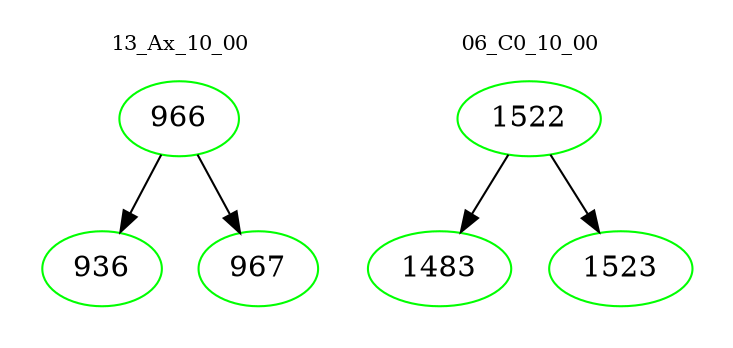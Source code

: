 digraph{
subgraph cluster_0 {
color = white
label = "13_Ax_10_00";
fontsize=10;
T0_966 [label="966", color="green"]
T0_966 -> T0_936 [color="black"]
T0_936 [label="936", color="green"]
T0_966 -> T0_967 [color="black"]
T0_967 [label="967", color="green"]
}
subgraph cluster_1 {
color = white
label = "06_C0_10_00";
fontsize=10;
T1_1522 [label="1522", color="green"]
T1_1522 -> T1_1483 [color="black"]
T1_1483 [label="1483", color="green"]
T1_1522 -> T1_1523 [color="black"]
T1_1523 [label="1523", color="green"]
}
}
